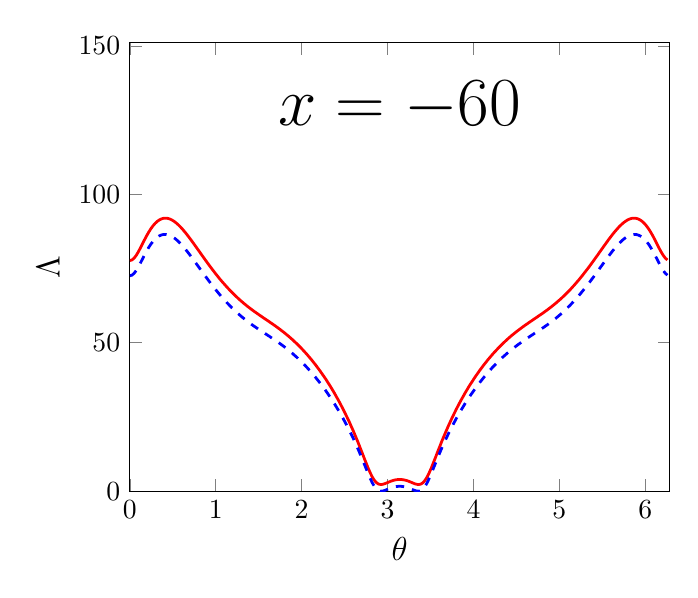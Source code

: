 \begin{tikzpicture}[scale=1]

  \begin{axis}[
    xmin = 0,
    xmax = 6.283,
    ymin = 0,
    ymax = 151,
    xlabel = {\large $\theta$},
    ylabel = {\large ${\Lambda}$},
    ylabel near ticks,
    title style={at={(0.5,0.9)},anchor=north},
    title = {\Huge $x = -60$},
  ]

\addplot[red,line width=1pt] coordinates{
(0.0e+00,7.768e+01)
(2.454e-02,7.788e+01)
(4.909e-02,7.848e+01)
(7.363e-02,7.941e+01)
(9.818e-02,8.059e+01)
(1.227e-01,8.193e+01)
(1.473e-01,8.334e+01)
(1.718e-01,8.474e+01)
(1.964e-01,8.608e+01)
(2.209e-01,8.732e+01)
(2.454e-01,8.843e+01)
(2.7e-01,8.94e+01)
(2.945e-01,9.021e+01)
(3.191e-01,9.087e+01)
(3.436e-01,9.137e+01)
(3.682e-01,9.171e+01)
(3.927e-01,9.191e+01)
(4.172e-01,9.195e+01)
(4.418e-01,9.187e+01)
(4.663e-01,9.165e+01)
(4.909e-01,9.131e+01)
(5.154e-01,9.086e+01)
(5.4e-01,9.032e+01)
(5.645e-01,8.969e+01)
(5.891e-01,8.898e+01)
(6.136e-01,8.82e+01)
(6.381e-01,8.737e+01)
(6.627e-01,8.649e+01)
(6.872e-01,8.557e+01)
(7.118e-01,8.462e+01)
(7.363e-01,8.364e+01)
(7.609e-01,8.265e+01)
(7.854e-01,8.166e+01)
(8.099e-01,8.066e+01)
(8.345e-01,7.965e+01)
(8.59e-01,7.866e+01)
(8.836e-01,7.767e+01)
(9.081e-01,7.669e+01)
(9.327e-01,7.573e+01)
(9.572e-01,7.478e+01)
(9.818e-01,7.386e+01)
(1.006e+00,7.295e+01)
(1.031e+00,7.206e+01)
(1.055e+00,7.12e+01)
(1.08e+00,7.036e+01)
(1.105e+00,6.955e+01)
(1.129e+00,6.876e+01)
(1.154e+00,6.799e+01)
(1.178e+00,6.725e+01)
(1.203e+00,6.653e+01)
(1.227e+00,6.584e+01)
(1.252e+00,6.517e+01)
(1.276e+00,6.452e+01)
(1.301e+00,6.39e+01)
(1.325e+00,6.329e+01)
(1.35e+00,6.271e+01)
(1.374e+00,6.214e+01)
(1.399e+00,6.159e+01)
(1.423e+00,6.106e+01)
(1.448e+00,6.054e+01)
(1.473e+00,6.003e+01)
(1.497e+00,5.954e+01)
(1.522e+00,5.905e+01)
(1.546e+00,5.856e+01)
(1.571e+00,5.808e+01)
(1.595e+00,5.76e+01)
(1.62e+00,5.712e+01)
(1.644e+00,5.663e+01)
(1.669e+00,5.614e+01)
(1.694e+00,5.564e+01)
(1.718e+00,5.512e+01)
(1.743e+00,5.46e+01)
(1.767e+00,5.406e+01)
(1.792e+00,5.351e+01)
(1.816e+00,5.293e+01)
(1.841e+00,5.235e+01)
(1.865e+00,5.174e+01)
(1.89e+00,5.111e+01)
(1.914e+00,5.045e+01)
(1.939e+00,4.978e+01)
(1.964e+00,4.909e+01)
(1.988e+00,4.837e+01)
(2.013e+00,4.762e+01)
(2.037e+00,4.685e+01)
(2.062e+00,4.606e+01)
(2.086e+00,4.523e+01)
(2.111e+00,4.439e+01)
(2.135e+00,4.351e+01)
(2.16e+00,4.261e+01)
(2.184e+00,4.167e+01)
(2.209e+00,4.071e+01)
(2.233e+00,3.971e+01)
(2.258e+00,3.869e+01)
(2.283e+00,3.763e+01)
(2.307e+00,3.653e+01)
(2.332e+00,3.541e+01)
(2.356e+00,3.424e+01)
(2.381e+00,3.304e+01)
(2.405e+00,3.179e+01)
(2.43e+00,3.051e+01)
(2.454e+00,2.919e+01)
(2.479e+00,2.781e+01)
(2.503e+00,2.64e+01)
(2.528e+00,2.493e+01)
(2.553e+00,2.342e+01)
(2.577e+00,2.185e+01)
(2.602e+00,2.023e+01)
(2.626e+00,1.856e+01)
(2.651e+00,1.683e+01)
(2.675e+00,1.506e+01)
(2.7e+00,1.325e+01)
(2.724e+00,1.142e+01)
(2.749e+00,9.597e+00)
(2.773e+00,7.837e+00)
(2.798e+00,6.204e+00)
(2.822e+00,4.778e+00)
(2.847e+00,3.638e+00)
(2.872e+00,2.835e+00)
(2.896e+00,2.38e+00)
(2.921e+00,2.231e+00)
(2.945e+00,2.312e+00)
(2.97e+00,2.537e+00)
(2.994e+00,2.83e+00)
(3.019e+00,3.132e+00)
(3.043e+00,3.408e+00)
(3.068e+00,3.635e+00)
(3.092e+00,3.801e+00)
(3.117e+00,3.903e+00)
(3.142e+00,3.937e+00)
(3.166e+00,3.903e+00)
(3.191e+00,3.801e+00)
(3.215e+00,3.635e+00)
(3.24e+00,3.408e+00)
(3.264e+00,3.132e+00)
(3.289e+00,2.83e+00)
(3.313e+00,2.537e+00)
(3.338e+00,2.312e+00)
(3.362e+00,2.231e+00)
(3.387e+00,2.38e+00)
(3.412e+00,2.835e+00)
(3.436e+00,3.638e+00)
(3.461e+00,4.778e+00)
(3.485e+00,6.204e+00)
(3.51e+00,7.837e+00)
(3.534e+00,9.597e+00)
(3.559e+00,1.142e+01)
(3.583e+00,1.325e+01)
(3.608e+00,1.506e+01)
(3.632e+00,1.683e+01)
(3.657e+00,1.856e+01)
(3.682e+00,2.023e+01)
(3.706e+00,2.185e+01)
(3.731e+00,2.342e+01)
(3.755e+00,2.493e+01)
(3.78e+00,2.64e+01)
(3.804e+00,2.781e+01)
(3.829e+00,2.919e+01)
(3.853e+00,3.051e+01)
(3.878e+00,3.179e+01)
(3.902e+00,3.304e+01)
(3.927e+00,3.424e+01)
(3.951e+00,3.541e+01)
(3.976e+00,3.653e+01)
(4.001e+00,3.763e+01)
(4.025e+00,3.869e+01)
(4.05e+00,3.971e+01)
(4.074e+00,4.071e+01)
(4.099e+00,4.167e+01)
(4.123e+00,4.261e+01)
(4.148e+00,4.351e+01)
(4.172e+00,4.439e+01)
(4.197e+00,4.523e+01)
(4.221e+00,4.606e+01)
(4.246e+00,4.685e+01)
(4.271e+00,4.762e+01)
(4.295e+00,4.837e+01)
(4.32e+00,4.909e+01)
(4.344e+00,4.978e+01)
(4.369e+00,5.045e+01)
(4.393e+00,5.111e+01)
(4.418e+00,5.174e+01)
(4.442e+00,5.235e+01)
(4.467e+00,5.293e+01)
(4.492e+00,5.351e+01)
(4.516e+00,5.406e+01)
(4.541e+00,5.46e+01)
(4.565e+00,5.512e+01)
(4.59e+00,5.564e+01)
(4.614e+00,5.614e+01)
(4.639e+00,5.663e+01)
(4.663e+00,5.712e+01)
(4.688e+00,5.76e+01)
(4.712e+00,5.808e+01)
(4.737e+00,5.856e+01)
(4.761e+00,5.905e+01)
(4.786e+00,5.954e+01)
(4.811e+00,6.003e+01)
(4.835e+00,6.054e+01)
(4.86e+00,6.106e+01)
(4.884e+00,6.159e+01)
(4.909e+00,6.214e+01)
(4.933e+00,6.271e+01)
(4.958e+00,6.329e+01)
(4.982e+00,6.39e+01)
(5.007e+00,6.452e+01)
(5.032e+00,6.517e+01)
(5.056e+00,6.584e+01)
(5.08e+00,6.653e+01)
(5.105e+00,6.725e+01)
(5.13e+00,6.799e+01)
(5.154e+00,6.876e+01)
(5.179e+00,6.955e+01)
(5.203e+00,7.036e+01)
(5.228e+00,7.12e+01)
(5.252e+00,7.206e+01)
(5.277e+00,7.295e+01)
(5.301e+00,7.386e+01)
(5.326e+00,7.478e+01)
(5.351e+00,7.573e+01)
(5.375e+00,7.669e+01)
(5.4e+00,7.767e+01)
(5.424e+00,7.866e+01)
(5.449e+00,7.965e+01)
(5.473e+00,8.066e+01)
(5.498e+00,8.166e+01)
(5.522e+00,8.265e+01)
(5.547e+00,8.364e+01)
(5.571e+00,8.462e+01)
(5.596e+00,8.557e+01)
(5.62e+00,8.649e+01)
(5.645e+00,8.737e+01)
(5.67e+00,8.82e+01)
(5.694e+00,8.898e+01)
(5.719e+00,8.969e+01)
(5.743e+00,9.032e+01)
(5.768e+00,9.086e+01)
(5.792e+00,9.131e+01)
(5.817e+00,9.165e+01)
(5.841e+00,9.187e+01)
(5.866e+00,9.195e+01)
(5.891e+00,9.191e+01)
(5.915e+00,9.171e+01)
(5.94e+00,9.137e+01)
(5.964e+00,9.087e+01)
(5.989e+00,9.021e+01)
(6.013e+00,8.94e+01)
(6.038e+00,8.843e+01)
(6.062e+00,8.732e+01)
(6.087e+00,8.608e+01)
(6.111e+00,8.474e+01)
(6.136e+00,8.334e+01)
(6.16e+00,8.193e+01)
(6.185e+00,8.059e+01)
(6.21e+00,7.941e+01)
(6.234e+00,7.848e+01)
(6.259e+00,7.788e+01)
};


\addplot[blue,dashed,line width=1pt] coordinates{
(0.0e+00,7.255e+01)
(2.454e-02,7.276e+01)
(4.909e-02,7.337e+01)
(7.363e-02,7.431e+01)
(9.818e-02,7.55e+01)
(1.227e-01,7.684e+01)
(1.473e-01,7.824e+01)
(1.718e-01,7.963e+01)
(1.964e-01,8.095e+01)
(2.209e-01,8.216e+01)
(2.454e-01,8.323e+01)
(2.7e-01,8.416e+01)
(2.945e-01,8.493e+01)
(3.191e-01,8.554e+01)
(3.436e-01,8.6e+01)
(3.682e-01,8.63e+01)
(3.927e-01,8.646e+01)
(4.172e-01,8.648e+01)
(4.418e-01,8.636e+01)
(4.663e-01,8.611e+01)
(4.909e-01,8.576e+01)
(5.154e-01,8.53e+01)
(5.4e-01,8.474e+01)
(5.645e-01,8.41e+01)
(5.891e-01,8.339e+01)
(6.136e-01,8.261e+01)
(6.381e-01,8.178e+01)
(6.627e-01,8.091e+01)
(6.872e-01,8.0e+01)
(7.118e-01,7.906e+01)
(7.363e-01,7.81e+01)
(7.609e-01,7.712e+01)
(7.854e-01,7.614e+01)
(8.099e-01,7.516e+01)
(8.345e-01,7.417e+01)
(8.59e-01,7.319e+01)
(8.836e-01,7.222e+01)
(9.081e-01,7.127e+01)
(9.327e-01,7.032e+01)
(9.572e-01,6.94e+01)
(9.818e-01,6.849e+01)
(1.006e+00,6.761e+01)
(1.031e+00,6.674e+01)
(1.055e+00,6.59e+01)
(1.08e+00,6.508e+01)
(1.105e+00,6.428e+01)
(1.129e+00,6.351e+01)
(1.154e+00,6.277e+01)
(1.178e+00,6.205e+01)
(1.203e+00,6.135e+01)
(1.227e+00,6.067e+01)
(1.252e+00,6.002e+01)
(1.276e+00,5.939e+01)
(1.301e+00,5.878e+01)
(1.325e+00,5.82e+01)
(1.35e+00,5.763e+01)
(1.374e+00,5.708e+01)
(1.399e+00,5.655e+01)
(1.423e+00,5.603e+01)
(1.448e+00,5.553e+01)
(1.473e+00,5.504e+01)
(1.497e+00,5.456e+01)
(1.522e+00,5.409e+01)
(1.546e+00,5.362e+01)
(1.571e+00,5.316e+01)
(1.595e+00,5.269e+01)
(1.62e+00,5.223e+01)
(1.644e+00,5.176e+01)
(1.669e+00,5.128e+01)
(1.694e+00,5.08e+01)
(1.718e+00,5.031e+01)
(1.743e+00,4.98e+01)
(1.767e+00,4.929e+01)
(1.792e+00,4.876e+01)
(1.816e+00,4.821e+01)
(1.841e+00,4.764e+01)
(1.865e+00,4.706e+01)
(1.89e+00,4.646e+01)
(1.914e+00,4.584e+01)
(1.939e+00,4.52e+01)
(1.964e+00,4.453e+01)
(1.988e+00,4.385e+01)
(2.013e+00,4.314e+01)
(2.037e+00,4.241e+01)
(2.062e+00,4.166e+01)
(2.086e+00,4.088e+01)
(2.111e+00,4.008e+01)
(2.135e+00,3.925e+01)
(2.16e+00,3.84e+01)
(2.184e+00,3.752e+01)
(2.209e+00,3.662e+01)
(2.233e+00,3.569e+01)
(2.258e+00,3.473e+01)
(2.283e+00,3.374e+01)
(2.307e+00,3.272e+01)
(2.332e+00,3.168e+01)
(2.356e+00,3.059e+01)
(2.381e+00,2.948e+01)
(2.405e+00,2.833e+01)
(2.43e+00,2.715e+01)
(2.454e+00,2.593e+01)
(2.479e+00,2.467e+01)
(2.503e+00,2.337e+01)
(2.528e+00,2.203e+01)
(2.553e+00,2.064e+01)
(2.577e+00,1.92e+01)
(2.602e+00,1.771e+01)
(2.626e+00,1.617e+01)
(2.651e+00,1.457e+01)
(2.675e+00,1.292e+01)
(2.7e+00,1.121e+01)
(2.724e+00,9.469e+00)
(2.749e+00,7.706e+00)
(2.773e+00,5.965e+00)
(2.798e+00,4.309e+00)
(2.822e+00,2.823e+00)
(2.847e+00,1.599e+00)
(2.872e+00,7.1e-01)
(2.896e+00,1.848e-01)
(2.921e+00,-8.195e-03)
(2.945e+00,5.252e-02)
(2.97e+00,2.71e-01)
(2.994e+00,5.614e-01)
(3.019e+00,8.609e-01)
(3.043e+00,1.131e+00)
(3.068e+00,1.351e+00)
(3.092e+00,1.511e+00)
(3.117e+00,1.608e+00)
(3.142e+00,1.64e+00)
(3.166e+00,1.608e+00)
(3.191e+00,1.511e+00)
(3.215e+00,1.351e+00)
(3.24e+00,1.131e+00)
(3.264e+00,8.609e-01)
(3.289e+00,5.614e-01)
(3.313e+00,2.71e-01)
(3.338e+00,5.252e-02)
(3.362e+00,-8.195e-03)
(3.387e+00,1.848e-01)
(3.412e+00,7.1e-01)
(3.436e+00,1.599e+00)
(3.461e+00,2.823e+00)
(3.485e+00,4.309e+00)
(3.51e+00,5.965e+00)
(3.534e+00,7.706e+00)
(3.559e+00,9.469e+00)
(3.583e+00,1.121e+01)
(3.608e+00,1.292e+01)
(3.632e+00,1.457e+01)
(3.657e+00,1.617e+01)
(3.682e+00,1.771e+01)
(3.706e+00,1.92e+01)
(3.731e+00,2.064e+01)
(3.755e+00,2.203e+01)
(3.78e+00,2.337e+01)
(3.804e+00,2.467e+01)
(3.829e+00,2.593e+01)
(3.853e+00,2.715e+01)
(3.878e+00,2.833e+01)
(3.902e+00,2.948e+01)
(3.927e+00,3.059e+01)
(3.951e+00,3.168e+01)
(3.976e+00,3.272e+01)
(4.001e+00,3.374e+01)
(4.025e+00,3.473e+01)
(4.05e+00,3.569e+01)
(4.074e+00,3.662e+01)
(4.099e+00,3.752e+01)
(4.123e+00,3.84e+01)
(4.148e+00,3.925e+01)
(4.172e+00,4.008e+01)
(4.197e+00,4.088e+01)
(4.221e+00,4.166e+01)
(4.246e+00,4.241e+01)
(4.271e+00,4.314e+01)
(4.295e+00,4.385e+01)
(4.32e+00,4.453e+01)
(4.344e+00,4.52e+01)
(4.369e+00,4.584e+01)
(4.393e+00,4.646e+01)
(4.418e+00,4.706e+01)
(4.442e+00,4.764e+01)
(4.467e+00,4.821e+01)
(4.492e+00,4.876e+01)
(4.516e+00,4.929e+01)
(4.541e+00,4.98e+01)
(4.565e+00,5.031e+01)
(4.59e+00,5.08e+01)
(4.614e+00,5.128e+01)
(4.639e+00,5.176e+01)
(4.663e+00,5.223e+01)
(4.688e+00,5.269e+01)
(4.712e+00,5.316e+01)
(4.737e+00,5.362e+01)
(4.761e+00,5.409e+01)
(4.786e+00,5.456e+01)
(4.811e+00,5.504e+01)
(4.835e+00,5.553e+01)
(4.86e+00,5.603e+01)
(4.884e+00,5.655e+01)
(4.909e+00,5.708e+01)
(4.933e+00,5.763e+01)
(4.958e+00,5.82e+01)
(4.982e+00,5.878e+01)
(5.007e+00,5.939e+01)
(5.032e+00,6.002e+01)
(5.056e+00,6.067e+01)
(5.08e+00,6.135e+01)
(5.105e+00,6.205e+01)
(5.13e+00,6.277e+01)
(5.154e+00,6.351e+01)
(5.179e+00,6.428e+01)
(5.203e+00,6.508e+01)
(5.228e+00,6.59e+01)
(5.252e+00,6.674e+01)
(5.277e+00,6.761e+01)
(5.301e+00,6.849e+01)
(5.326e+00,6.94e+01)
(5.351e+00,7.032e+01)
(5.375e+00,7.127e+01)
(5.4e+00,7.222e+01)
(5.424e+00,7.319e+01)
(5.449e+00,7.417e+01)
(5.473e+00,7.516e+01)
(5.498e+00,7.614e+01)
(5.522e+00,7.712e+01)
(5.547e+00,7.81e+01)
(5.571e+00,7.906e+01)
(5.596e+00,8.0e+01)
(5.62e+00,8.091e+01)
(5.645e+00,8.178e+01)
(5.67e+00,8.261e+01)
(5.694e+00,8.339e+01)
(5.719e+00,8.41e+01)
(5.743e+00,8.474e+01)
(5.768e+00,8.53e+01)
(5.792e+00,8.576e+01)
(5.817e+00,8.611e+01)
(5.841e+00,8.636e+01)
(5.866e+00,8.648e+01)
(5.891e+00,8.646e+01)
(5.915e+00,8.63e+01)
(5.94e+00,8.6e+01)
(5.964e+00,8.554e+01)
(5.989e+00,8.493e+01)
(6.013e+00,8.416e+01)
(6.038e+00,8.323e+01)
(6.062e+00,8.216e+01)
(6.087e+00,8.095e+01)
(6.111e+00,7.963e+01)
(6.136e+00,7.824e+01)
(6.16e+00,7.684e+01)
(6.185e+00,7.55e+01)
(6.21e+00,7.431e+01)
(6.234e+00,7.337e+01)
(6.259e+00,7.276e+01)
};


\end{axis}


\end{tikzpicture}
